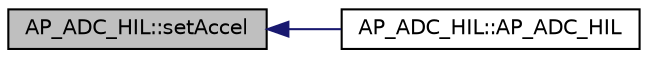digraph "AP_ADC_HIL::setAccel"
{
 // INTERACTIVE_SVG=YES
  edge [fontname="Helvetica",fontsize="10",labelfontname="Helvetica",labelfontsize="10"];
  node [fontname="Helvetica",fontsize="10",shape=record];
  rankdir="LR";
  Node1 [label="AP_ADC_HIL::setAccel",height=0.2,width=0.4,color="black", fillcolor="grey75", style="filled" fontcolor="black"];
  Node1 -> Node2 [dir="back",color="midnightblue",fontsize="10",style="solid",fontname="Helvetica"];
  Node2 [label="AP_ADC_HIL::AP_ADC_HIL",height=0.2,width=0.4,color="black", fillcolor="white", style="filled",URL="$classAP__ADC__HIL.html#aaf28ba26c4e5f7efb92ae5a77fb93b8e"];
}
